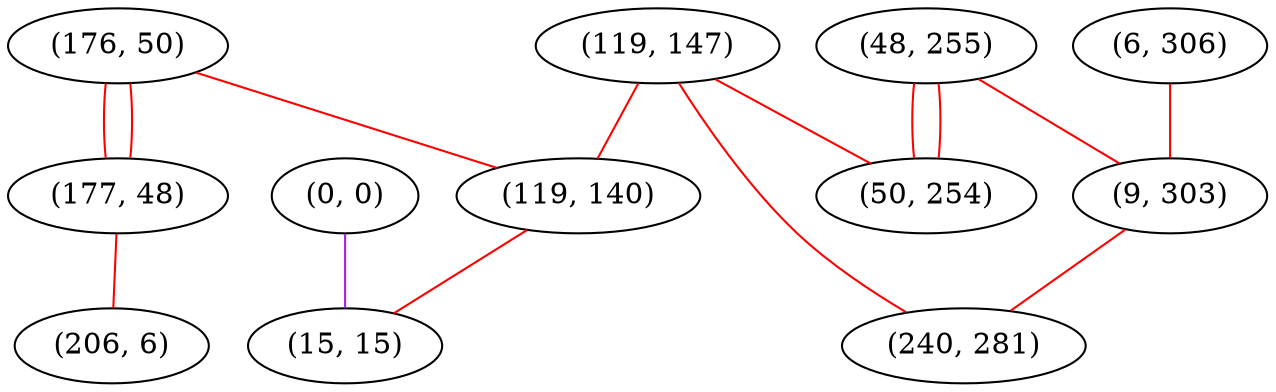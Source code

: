 graph "" {
"(119, 147)";
"(6, 306)";
"(48, 255)";
"(9, 303)";
"(176, 50)";
"(119, 140)";
"(0, 0)";
"(240, 281)";
"(177, 48)";
"(50, 254)";
"(206, 6)";
"(15, 15)";
"(119, 147)" -- "(240, 281)"  [color=red, key=0, weight=1];
"(119, 147)" -- "(119, 140)"  [color=red, key=0, weight=1];
"(119, 147)" -- "(50, 254)"  [color=red, key=0, weight=1];
"(6, 306)" -- "(9, 303)"  [color=red, key=0, weight=1];
"(48, 255)" -- "(50, 254)"  [color=red, key=0, weight=1];
"(48, 255)" -- "(50, 254)"  [color=red, key=1, weight=1];
"(48, 255)" -- "(9, 303)"  [color=red, key=0, weight=1];
"(9, 303)" -- "(240, 281)"  [color=red, key=0, weight=1];
"(176, 50)" -- "(119, 140)"  [color=red, key=0, weight=1];
"(176, 50)" -- "(177, 48)"  [color=red, key=0, weight=1];
"(176, 50)" -- "(177, 48)"  [color=red, key=1, weight=1];
"(119, 140)" -- "(15, 15)"  [color=red, key=0, weight=1];
"(0, 0)" -- "(15, 15)"  [color=purple, key=0, weight=4];
"(177, 48)" -- "(206, 6)"  [color=red, key=0, weight=1];
}
